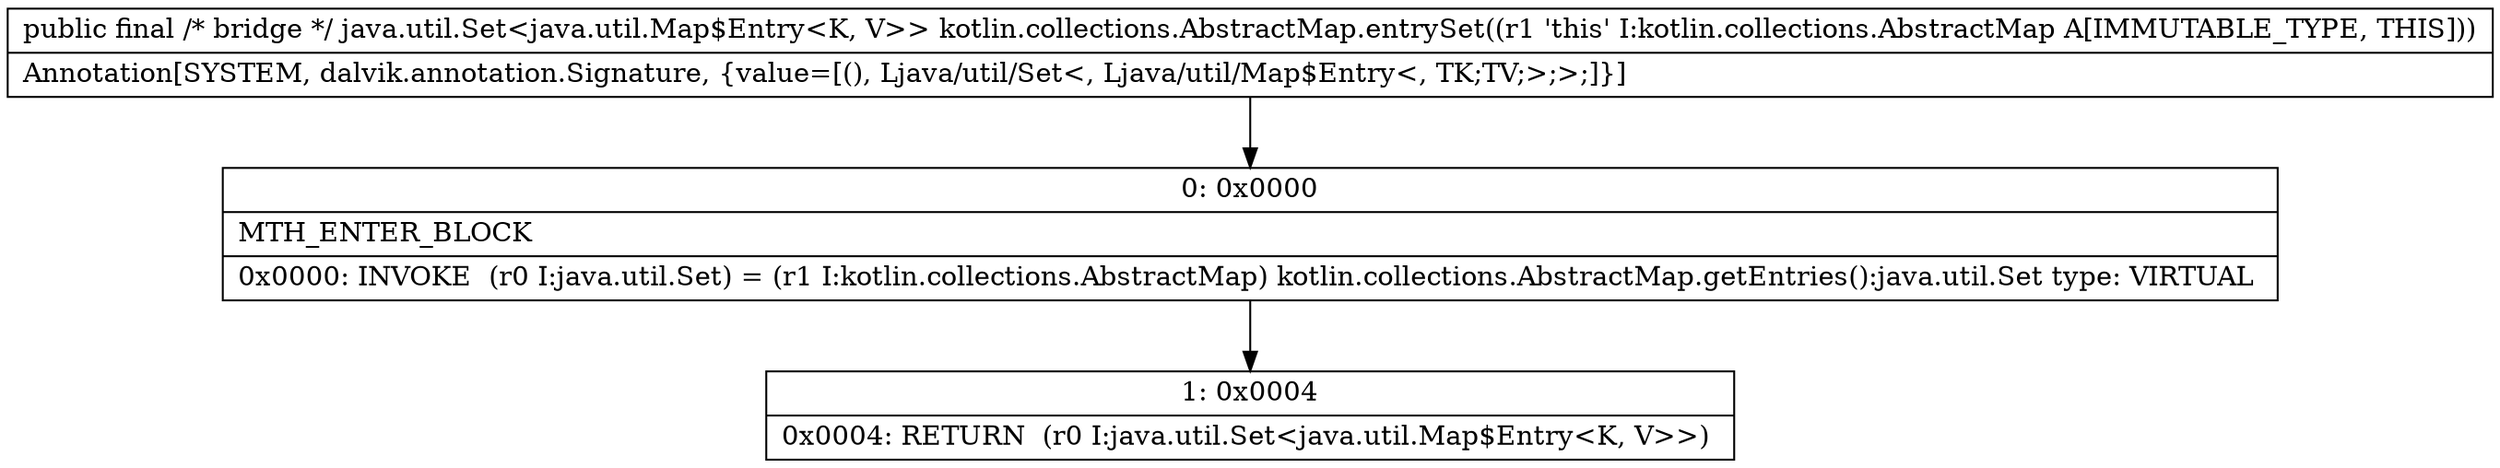 digraph "CFG forkotlin.collections.AbstractMap.entrySet()Ljava\/util\/Set;" {
Node_0 [shape=record,label="{0\:\ 0x0000|MTH_ENTER_BLOCK\l|0x0000: INVOKE  (r0 I:java.util.Set) = (r1 I:kotlin.collections.AbstractMap) kotlin.collections.AbstractMap.getEntries():java.util.Set type: VIRTUAL \l}"];
Node_1 [shape=record,label="{1\:\ 0x0004|0x0004: RETURN  (r0 I:java.util.Set\<java.util.Map$Entry\<K, V\>\>) \l}"];
MethodNode[shape=record,label="{public final \/* bridge *\/ java.util.Set\<java.util.Map$Entry\<K, V\>\> kotlin.collections.AbstractMap.entrySet((r1 'this' I:kotlin.collections.AbstractMap A[IMMUTABLE_TYPE, THIS]))  | Annotation[SYSTEM, dalvik.annotation.Signature, \{value=[(), Ljava\/util\/Set\<, Ljava\/util\/Map$Entry\<, TK;TV;\>;\>;]\}]\l}"];
MethodNode -> Node_0;
Node_0 -> Node_1;
}

